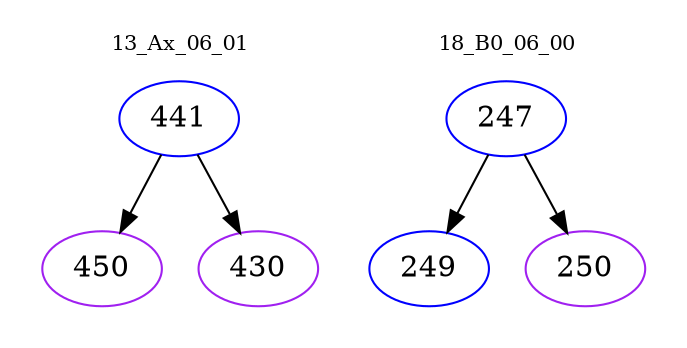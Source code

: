 digraph{
subgraph cluster_0 {
color = white
label = "13_Ax_06_01";
fontsize=10;
T0_441 [label="441", color="blue"]
T0_441 -> T0_450 [color="black"]
T0_450 [label="450", color="purple"]
T0_441 -> T0_430 [color="black"]
T0_430 [label="430", color="purple"]
}
subgraph cluster_1 {
color = white
label = "18_B0_06_00";
fontsize=10;
T1_247 [label="247", color="blue"]
T1_247 -> T1_249 [color="black"]
T1_249 [label="249", color="blue"]
T1_247 -> T1_250 [color="black"]
T1_250 [label="250", color="purple"]
}
}
